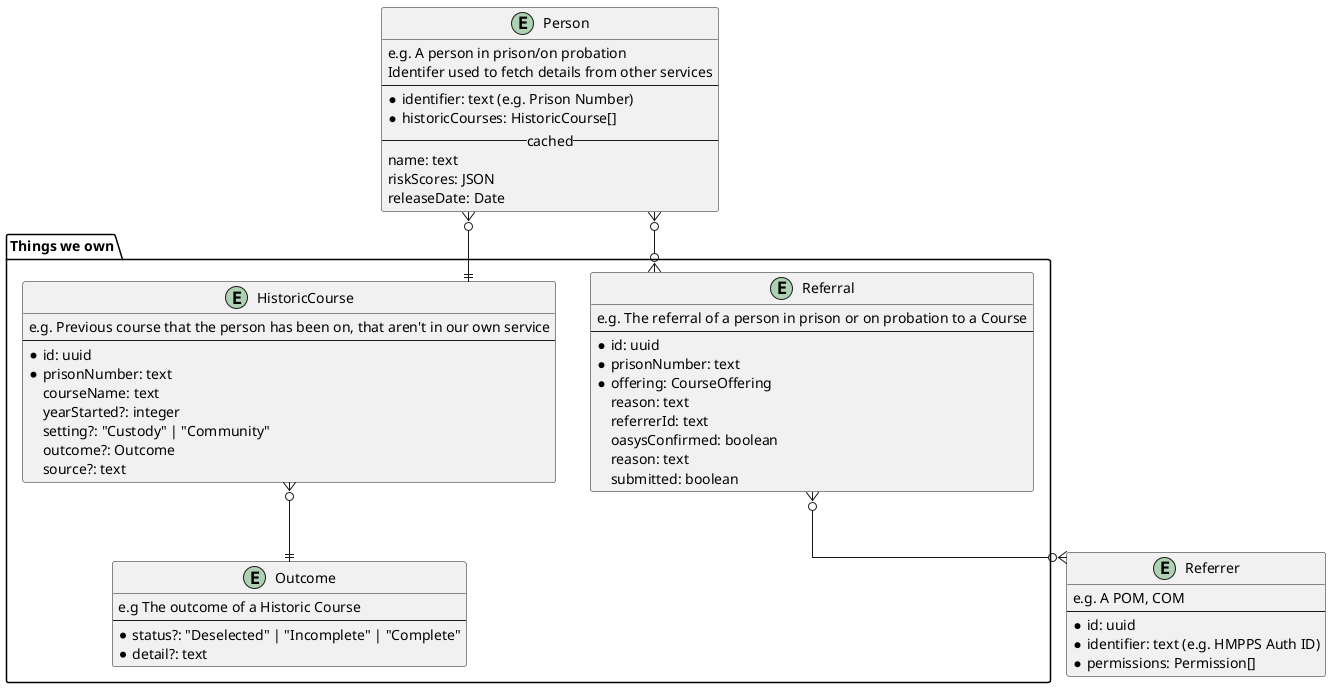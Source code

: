 @startuml
skinparam linetype ortho

package "Things we own" {
  entity Referral {
    e.g. The referral of a person in prison or on probation to a Course
    --
    * id: uuid
    * prisonNumber: text
    * offering: CourseOffering
    reason: text
    referrerId: text
    oasysConfirmed: boolean
    reason: text
    submitted: boolean
  }

  entity HistoricCourse {
    e.g. Previous course that the person has been on, that aren't in our own service
    --
    * id: uuid
    * prisonNumber: text
    courseName: text
    yearStarted?: integer
    setting?: "Custody" | "Community"
    outcome?: Outcome
    source?: text
  }

  entity Outcome {
    e.g The outcome of a Historic Course
    --
    * status?: "Deselected" | "Incomplete" | "Complete"
    * detail?: text
  }
}

entity Person {
  e.g. A person in prison/on probation
  Identifer used to fetch details from other services
  --
  * identifier: text (e.g. Prison Number)
  * historicCourses: HistoricCourse[]
  --cached--
  name: text
  riskScores: JSON
  releaseDate: Date
}

entity Referrer {
  e.g. A POM, COM
  --
  * id: uuid
  * identifier: text (e.g. HMPPS Auth ID)
  * permissions: Permission[]
}

Person }o--|| HistoricCourse
HistoricCourse }o--|| Outcome
Referral }o--o{ Person
Referral }o--o{ Referrer

@enduml
